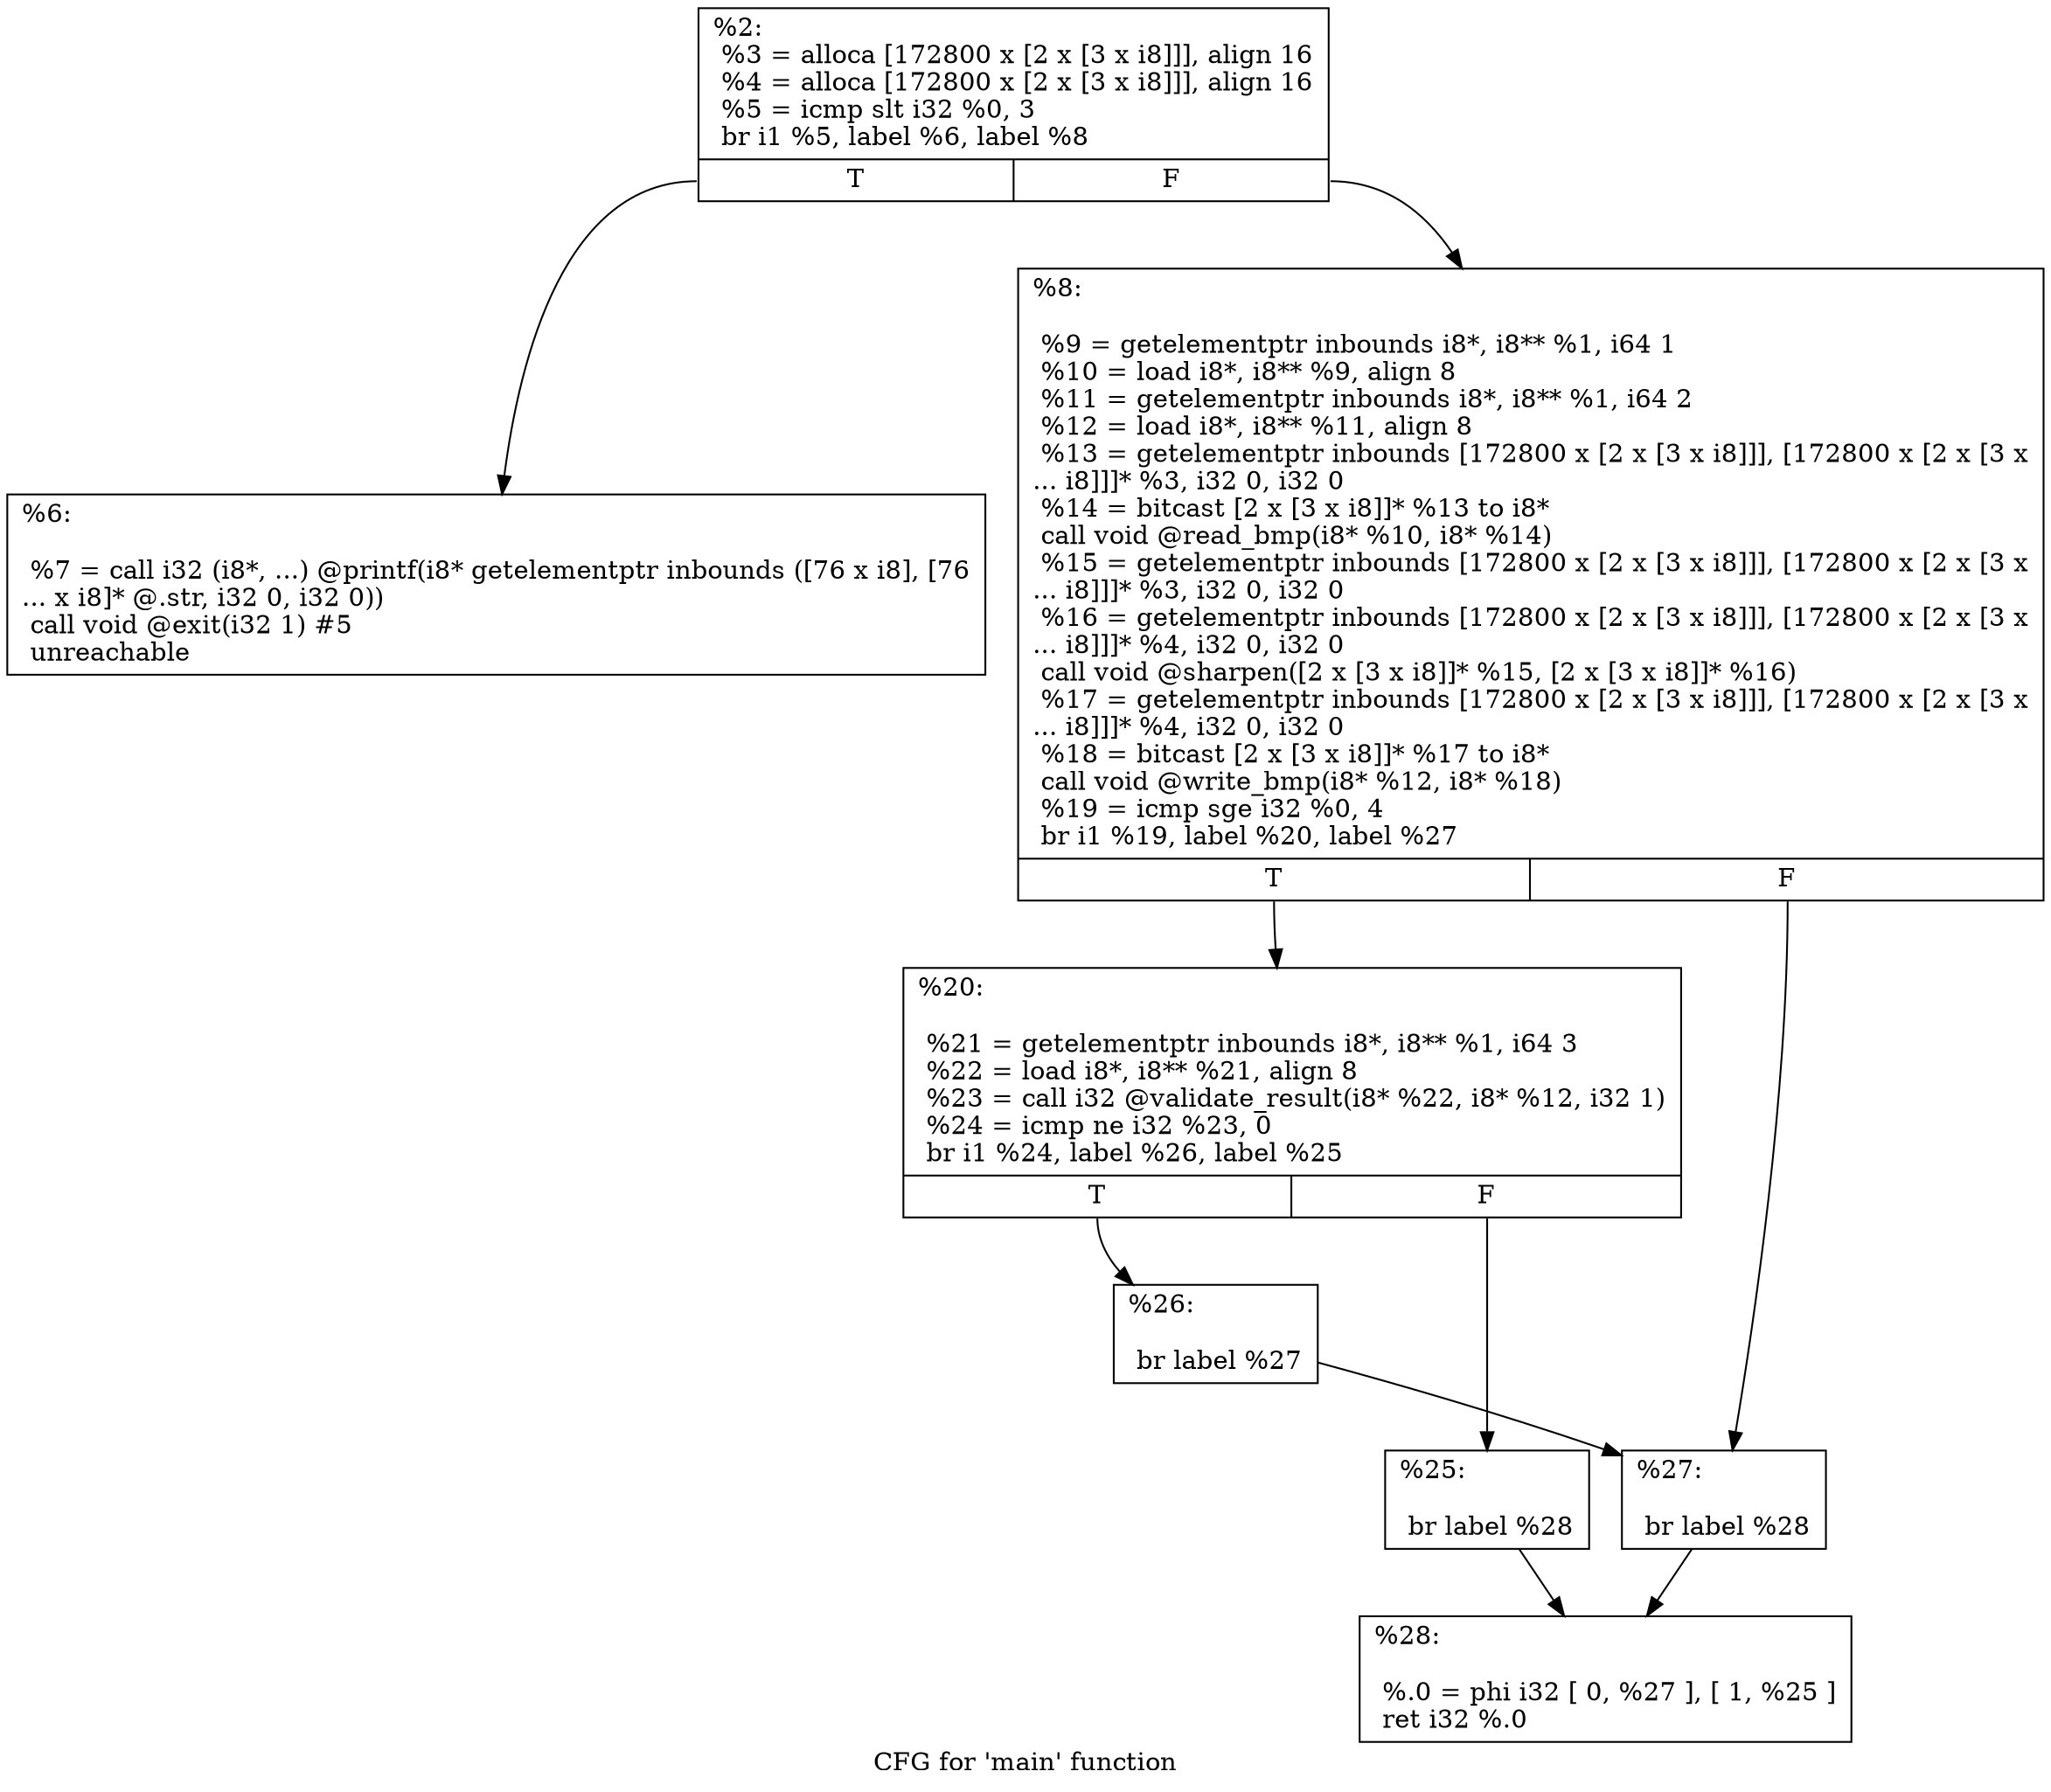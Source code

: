 digraph "CFG for 'main' function" {
	label="CFG for 'main' function";

	Node0x48ce190 [shape=record,label="{%2:\l  %3 = alloca [172800 x [2 x [3 x i8]]], align 16\l  %4 = alloca [172800 x [2 x [3 x i8]]], align 16\l  %5 = icmp slt i32 %0, 3\l  br i1 %5, label %6, label %8\l|{<s0>T|<s1>F}}"];
	Node0x48ce190:s0 -> Node0x48ce1e0;
	Node0x48ce190:s1 -> Node0x48ce230;
	Node0x48ce1e0 [shape=record,label="{%6:\l\l  %7 = call i32 (i8*, ...) @printf(i8* getelementptr inbounds ([76 x i8], [76\l... x i8]* @.str, i32 0, i32 0))\l  call void @exit(i32 1) #5\l  unreachable\l}"];
	Node0x48ce230 [shape=record,label="{%8:\l\l  %9 = getelementptr inbounds i8*, i8** %1, i64 1\l  %10 = load i8*, i8** %9, align 8\l  %11 = getelementptr inbounds i8*, i8** %1, i64 2\l  %12 = load i8*, i8** %11, align 8\l  %13 = getelementptr inbounds [172800 x [2 x [3 x i8]]], [172800 x [2 x [3 x\l... i8]]]* %3, i32 0, i32 0\l  %14 = bitcast [2 x [3 x i8]]* %13 to i8*\l  call void @read_bmp(i8* %10, i8* %14)\l  %15 = getelementptr inbounds [172800 x [2 x [3 x i8]]], [172800 x [2 x [3 x\l... i8]]]* %3, i32 0, i32 0\l  %16 = getelementptr inbounds [172800 x [2 x [3 x i8]]], [172800 x [2 x [3 x\l... i8]]]* %4, i32 0, i32 0\l  call void @sharpen([2 x [3 x i8]]* %15, [2 x [3 x i8]]* %16)\l  %17 = getelementptr inbounds [172800 x [2 x [3 x i8]]], [172800 x [2 x [3 x\l... i8]]]* %4, i32 0, i32 0\l  %18 = bitcast [2 x [3 x i8]]* %17 to i8*\l  call void @write_bmp(i8* %12, i8* %18)\l  %19 = icmp sge i32 %0, 4\l  br i1 %19, label %20, label %27\l|{<s0>T|<s1>F}}"];
	Node0x48ce230:s0 -> Node0x48ce280;
	Node0x48ce230:s1 -> Node0x48ce370;
	Node0x48ce280 [shape=record,label="{%20:\l\l  %21 = getelementptr inbounds i8*, i8** %1, i64 3\l  %22 = load i8*, i8** %21, align 8\l  %23 = call i32 @validate_result(i8* %22, i8* %12, i32 1)\l  %24 = icmp ne i32 %23, 0\l  br i1 %24, label %26, label %25\l|{<s0>T|<s1>F}}"];
	Node0x48ce280:s0 -> Node0x48ce320;
	Node0x48ce280:s1 -> Node0x48ce2d0;
	Node0x48ce2d0 [shape=record,label="{%25:\l\l  br label %28\l}"];
	Node0x48ce2d0 -> Node0x48ce3c0;
	Node0x48ce320 [shape=record,label="{%26:\l\l  br label %27\l}"];
	Node0x48ce320 -> Node0x48ce370;
	Node0x48ce370 [shape=record,label="{%27:\l\l  br label %28\l}"];
	Node0x48ce370 -> Node0x48ce3c0;
	Node0x48ce3c0 [shape=record,label="{%28:\l\l  %.0 = phi i32 [ 0, %27 ], [ 1, %25 ]\l  ret i32 %.0\l}"];
}
